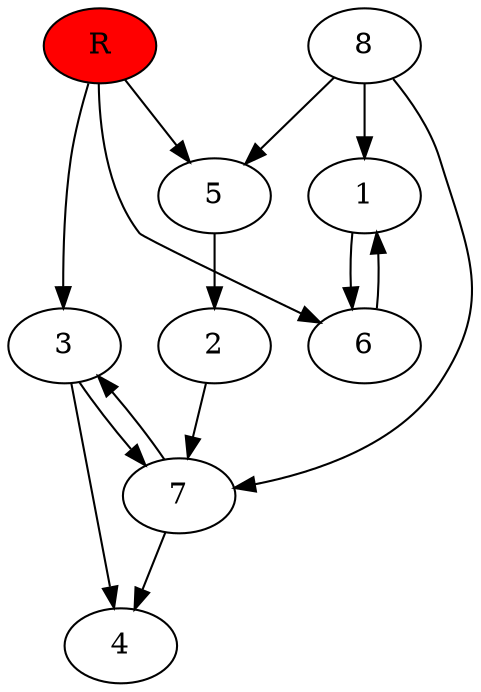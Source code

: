 digraph prb12897 {
	1
	2
	3
	4
	5
	6
	7
	8
	R [fillcolor="#ff0000" style=filled]
	1 -> 6
	2 -> 7
	3 -> 4
	3 -> 7
	5 -> 2
	6 -> 1
	7 -> 3
	7 -> 4
	8 -> 1
	8 -> 5
	8 -> 7
	R -> 3
	R -> 5
	R -> 6
}
